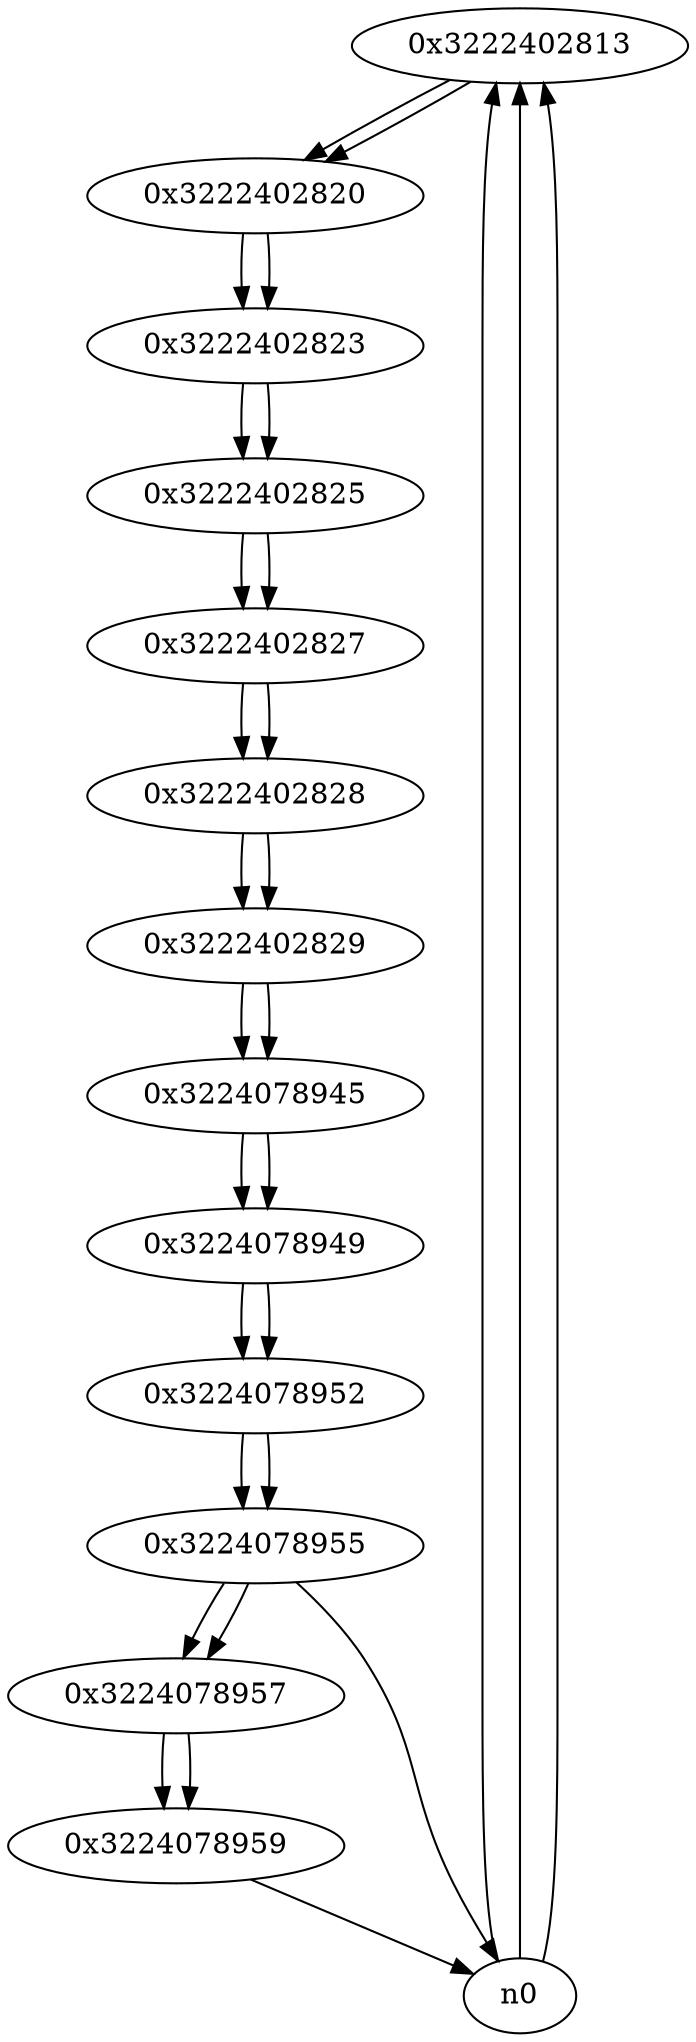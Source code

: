 digraph G{
/* nodes */
  n1 [label="0x3222402813"]
  n2 [label="0x3222402820"]
  n3 [label="0x3222402823"]
  n4 [label="0x3222402825"]
  n5 [label="0x3222402827"]
  n6 [label="0x3222402828"]
  n7 [label="0x3222402829"]
  n8 [label="0x3224078945"]
  n9 [label="0x3224078949"]
  n10 [label="0x3224078952"]
  n11 [label="0x3224078955"]
  n12 [label="0x3224078957"]
  n13 [label="0x3224078959"]
/* edges */
n1 -> n2;
n0 -> n1;
n0 -> n1;
n0 -> n1;
n2 -> n3;
n1 -> n2;
n3 -> n4;
n2 -> n3;
n4 -> n5;
n3 -> n4;
n5 -> n6;
n4 -> n5;
n6 -> n7;
n5 -> n6;
n7 -> n8;
n6 -> n7;
n8 -> n9;
n7 -> n8;
n9 -> n10;
n8 -> n9;
n10 -> n11;
n9 -> n10;
n11 -> n12;
n11 -> n0;
n10 -> n11;
n12 -> n13;
n11 -> n12;
n13 -> n0;
n12 -> n13;
}
